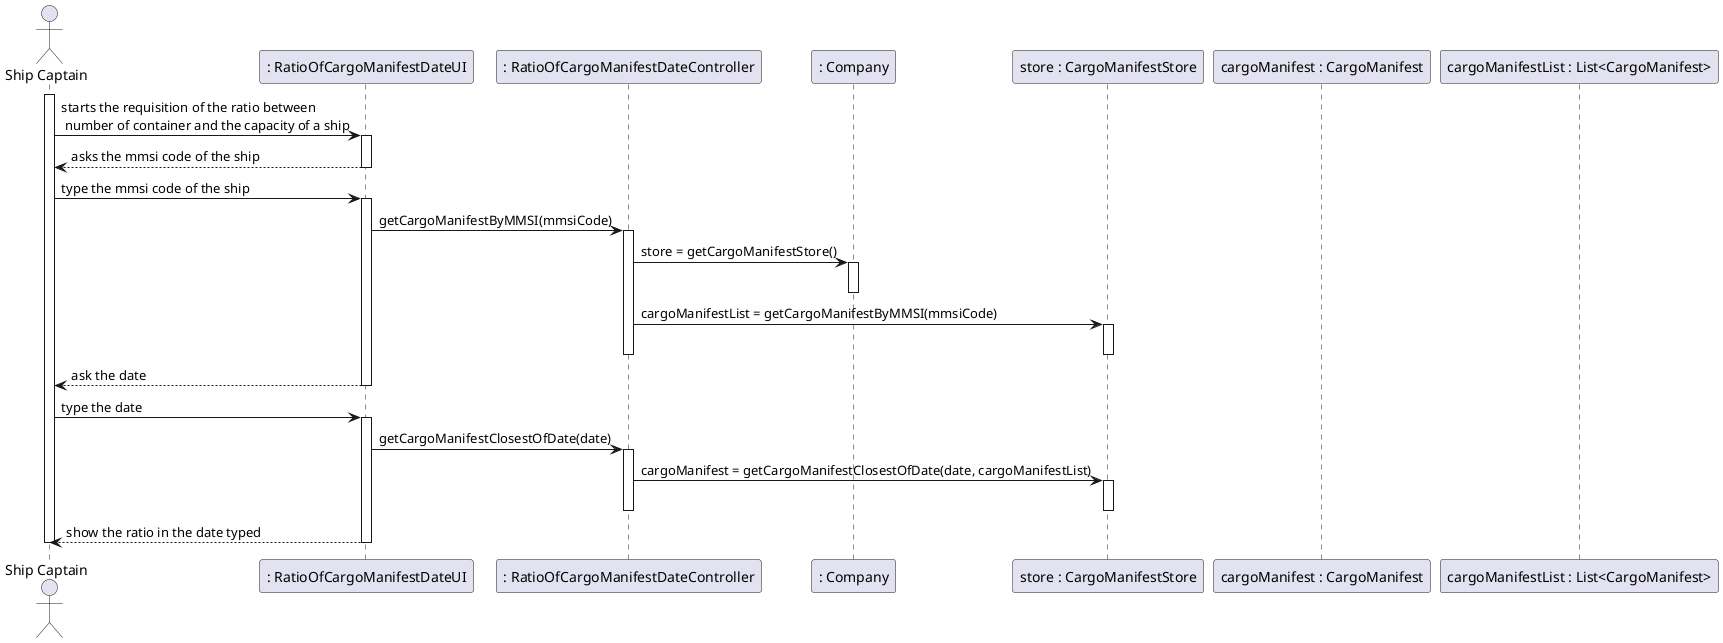 @startuml
'https://plantuml.com/sequence-diagram

actor "Ship Captain" as SC
participant ": RatioOfCargoManifestDateUI" as UI
participant ": RatioOfCargoManifestDateController" as CT
participant ": Company" as CP
participant "store : CargoManifestStore" as ST
participant "cargoManifest : CargoManifest" as CM
participant "cargoManifestList : List<CargoManifest>" as CML


activate SC
SC->UI : starts the requisition of the ratio between\n number of container and the capacity of a ship
activate UI

UI --> SC : asks the mmsi code of the ship
deactivate UI
SC -> UI : type the mmsi code of the ship
activate UI
UI -> CT : getCargoManifestByMMSI(mmsiCode)
activate CT
CT -> CP : store = getCargoManifestStore()
activate CP
deactivate CP
CT-> ST : cargoManifestList = getCargoManifestByMMSI(mmsiCode)
activate ST
deactivate ST

deactivate CT
UI-->SC : ask the date
deactivate UI

SC -> UI : type the date
activate UI
UI-> CT : getCargoManifestClosestOfDate(date)
activate CT
CT -> ST : cargoManifest = getCargoManifestClosestOfDate(date, cargoManifestList)
activate ST
deactivate ST

deactivate CT
UI -->SC : show the ratio in the date typed
deactivate UI

deactivate SC
@enduml